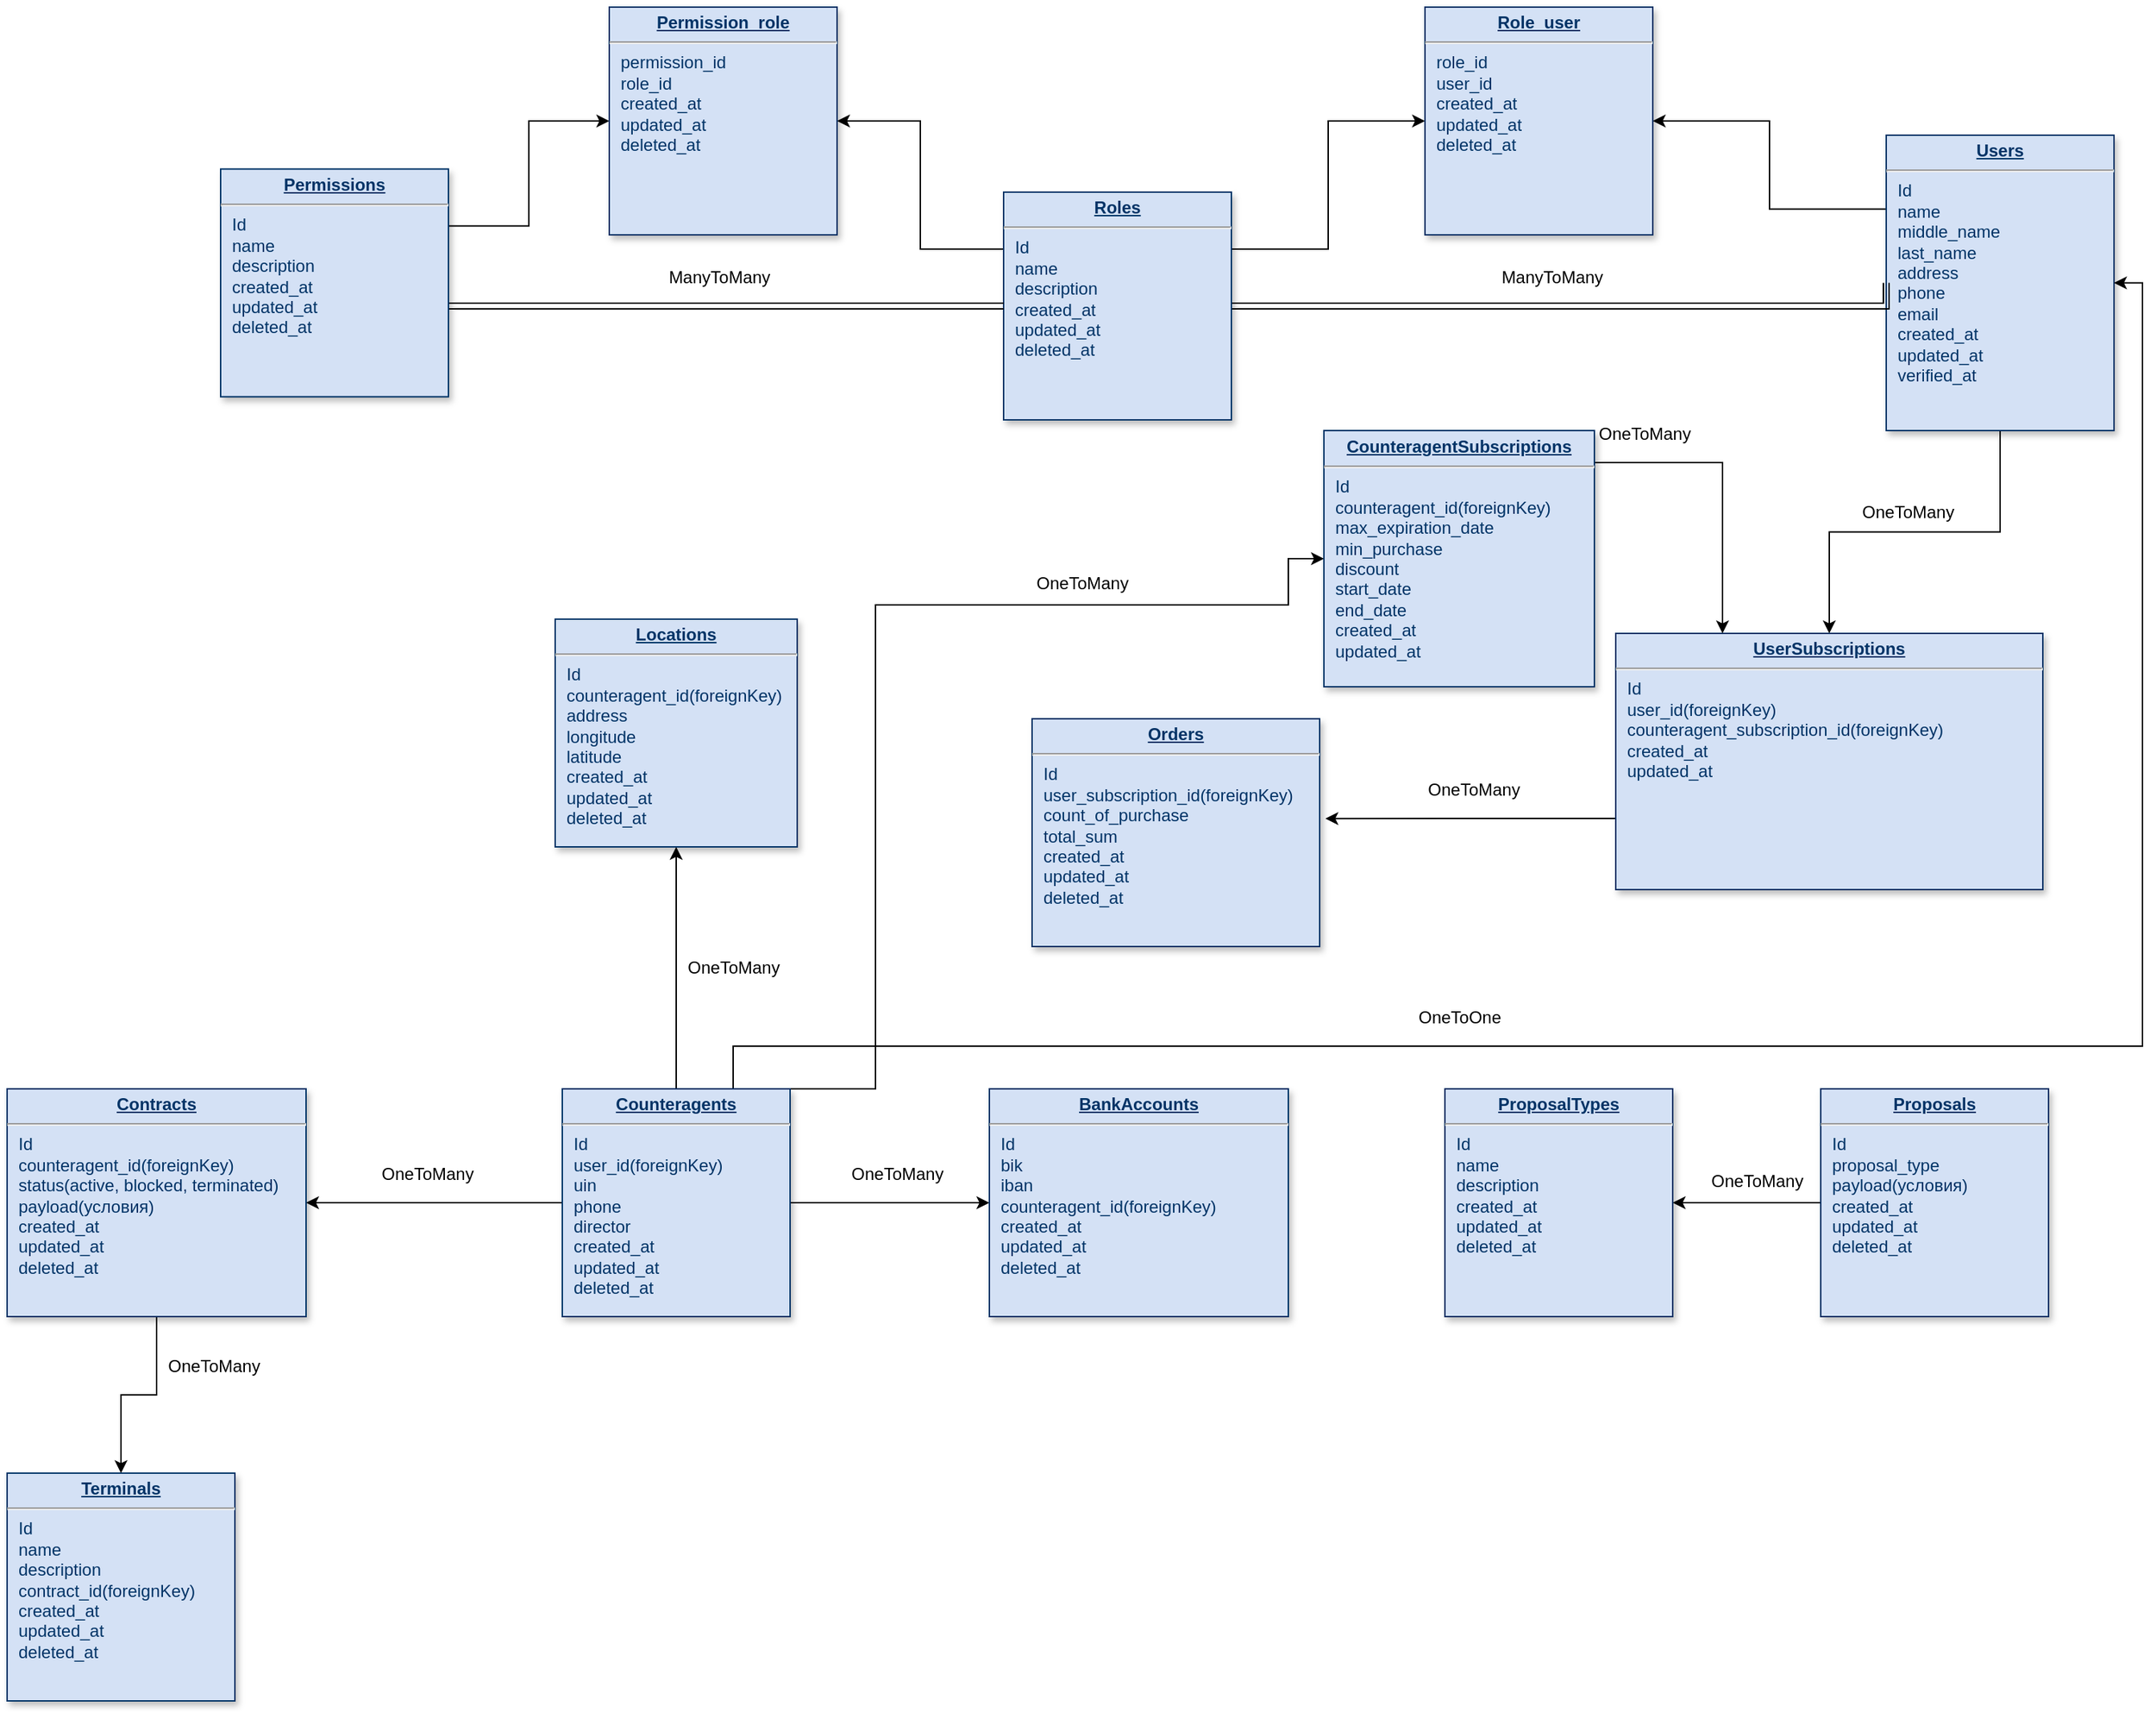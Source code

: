 <mxfile version="20.1.1" type="github">
  <diagram name="Page-1" id="efa7a0a1-bf9b-a30e-e6df-94a7791c09e9">
    <mxGraphModel dx="3150" dy="2214" grid="1" gridSize="10" guides="1" tooltips="1" connect="1" arrows="1" fold="1" page="1" pageScale="1" pageWidth="826" pageHeight="1169" background="none" math="0" shadow="0">
      <root>
        <mxCell id="0" />
        <mxCell id="1" parent="0" />
        <mxCell id="tNvCm1dd8mUVc5P_MHTu-158" style="edgeStyle=orthogonalEdgeStyle;rounded=0;orthogonalLoop=1;jettySize=auto;html=1;exitX=0;exitY=0.25;exitDx=0;exitDy=0;entryX=1;entryY=0.5;entryDx=0;entryDy=0;" edge="1" parent="1" source="20" target="tNvCm1dd8mUVc5P_MHTu-146">
          <mxGeometry relative="1" as="geometry" />
        </mxCell>
        <mxCell id="tNvCm1dd8mUVc5P_MHTu-174" style="edgeStyle=orthogonalEdgeStyle;rounded=0;orthogonalLoop=1;jettySize=auto;html=1;entryX=0.5;entryY=0;entryDx=0;entryDy=0;" edge="1" parent="1" source="20" target="tNvCm1dd8mUVc5P_MHTu-120">
          <mxGeometry relative="1" as="geometry" />
        </mxCell>
        <mxCell id="20" value="&lt;p style=&quot;margin: 0px; margin-top: 4px; text-align: center; text-decoration: underline;&quot;&gt;&lt;b&gt;Users&lt;/b&gt;&lt;/p&gt;&lt;hr&gt;&lt;p style=&quot;margin: 0px; margin-left: 8px;&quot;&gt;Id&lt;/p&gt;&lt;p style=&quot;margin: 0px; margin-left: 8px;&quot;&gt;name&lt;/p&gt;&lt;p style=&quot;margin: 0px; margin-left: 8px;&quot;&gt;middle_name&lt;/p&gt;&lt;p style=&quot;margin: 0px; margin-left: 8px;&quot;&gt;last_name&lt;/p&gt;&lt;p style=&quot;margin: 0px; margin-left: 8px;&quot;&gt;address&lt;/p&gt;&lt;p style=&quot;margin: 0px; margin-left: 8px;&quot;&gt;phone&lt;/p&gt;&lt;p style=&quot;margin: 0px; margin-left: 8px;&quot;&gt;email&lt;/p&gt;&lt;p style=&quot;margin: 0px; margin-left: 8px;&quot;&gt;created_at&lt;/p&gt;&lt;p style=&quot;margin: 0px; margin-left: 8px;&quot;&gt;updated_at&lt;/p&gt;&lt;p style=&quot;margin: 0px; margin-left: 8px;&quot;&gt;verified_at&lt;/p&gt;" style="verticalAlign=top;align=left;overflow=fill;fontSize=12;fontFamily=Helvetica;html=1;strokeColor=#003366;shadow=1;fillColor=#D4E1F5;fontColor=#003366" parent="1" vertex="1">
          <mxGeometry x="1150" y="-50" width="160" height="207.5" as="geometry" />
        </mxCell>
        <mxCell id="tNvCm1dd8mUVc5P_MHTu-155" style="edgeStyle=orthogonalEdgeStyle;rounded=0;orthogonalLoop=1;jettySize=auto;html=1;entryX=0;entryY=0.5;entryDx=0;entryDy=0;shape=link;" edge="1" parent="1" source="21" target="20">
          <mxGeometry relative="1" as="geometry">
            <Array as="points">
              <mxPoint x="1150" y="70" />
            </Array>
          </mxGeometry>
        </mxCell>
        <mxCell id="tNvCm1dd8mUVc5P_MHTu-157" style="edgeStyle=orthogonalEdgeStyle;rounded=0;orthogonalLoop=1;jettySize=auto;html=1;exitX=1;exitY=0.25;exitDx=0;exitDy=0;entryX=0;entryY=0.5;entryDx=0;entryDy=0;" edge="1" parent="1" source="21" target="tNvCm1dd8mUVc5P_MHTu-146">
          <mxGeometry relative="1" as="geometry" />
        </mxCell>
        <mxCell id="tNvCm1dd8mUVc5P_MHTu-161" style="edgeStyle=orthogonalEdgeStyle;rounded=0;orthogonalLoop=1;jettySize=auto;html=1;exitX=0;exitY=0.25;exitDx=0;exitDy=0;entryX=1;entryY=0.5;entryDx=0;entryDy=0;" edge="1" parent="1" source="21" target="tNvCm1dd8mUVc5P_MHTu-147">
          <mxGeometry relative="1" as="geometry" />
        </mxCell>
        <mxCell id="21" value="&lt;p style=&quot;margin: 0px; margin-top: 4px; text-align: center; text-decoration: underline;&quot;&gt;&lt;b&gt;Roles&lt;/b&gt;&lt;/p&gt;&lt;hr&gt;&lt;p style=&quot;margin: 0px; margin-left: 8px;&quot;&gt;Id&lt;/p&gt;&lt;p style=&quot;margin: 0px; margin-left: 8px;&quot;&gt;name&lt;/p&gt;&lt;p style=&quot;margin: 0px; margin-left: 8px;&quot;&gt;description&lt;/p&gt;&lt;p style=&quot;margin: 0px; margin-left: 8px;&quot;&gt;created_at&lt;/p&gt;&lt;p style=&quot;margin: 0px; margin-left: 8px;&quot;&gt;updated_at&lt;/p&gt;&lt;p style=&quot;margin: 0px; margin-left: 8px;&quot;&gt;deleted_at&lt;/p&gt;" style="verticalAlign=top;align=left;overflow=fill;fontSize=12;fontFamily=Helvetica;html=1;strokeColor=#003366;shadow=1;fillColor=#D4E1F5;fontColor=#003366" parent="1" vertex="1">
          <mxGeometry x="530" y="-10.0" width="160" height="160" as="geometry" />
        </mxCell>
        <mxCell id="tNvCm1dd8mUVc5P_MHTu-159" style="edgeStyle=orthogonalEdgeStyle;shape=link;rounded=0;orthogonalLoop=1;jettySize=auto;html=1;entryX=0;entryY=0.5;entryDx=0;entryDy=0;" edge="1" parent="1" source="tNvCm1dd8mUVc5P_MHTu-114" target="21">
          <mxGeometry relative="1" as="geometry">
            <Array as="points">
              <mxPoint x="500" y="70" />
            </Array>
          </mxGeometry>
        </mxCell>
        <mxCell id="tNvCm1dd8mUVc5P_MHTu-160" style="edgeStyle=orthogonalEdgeStyle;rounded=0;orthogonalLoop=1;jettySize=auto;html=1;exitX=1;exitY=0.25;exitDx=0;exitDy=0;entryX=0;entryY=0.5;entryDx=0;entryDy=0;" edge="1" parent="1" source="tNvCm1dd8mUVc5P_MHTu-114" target="tNvCm1dd8mUVc5P_MHTu-147">
          <mxGeometry relative="1" as="geometry" />
        </mxCell>
        <mxCell id="tNvCm1dd8mUVc5P_MHTu-114" value="&lt;p style=&quot;margin: 0px; margin-top: 4px; text-align: center; text-decoration: underline;&quot;&gt;&lt;b&gt;Permissions&lt;/b&gt;&lt;/p&gt;&lt;hr&gt;&lt;p style=&quot;margin: 0px; margin-left: 8px;&quot;&gt;Id&lt;/p&gt;&lt;p style=&quot;margin: 0px; margin-left: 8px;&quot;&gt;name&lt;/p&gt;&lt;p style=&quot;margin: 0px; margin-left: 8px;&quot;&gt;description&lt;/p&gt;&lt;p style=&quot;margin: 0px; margin-left: 8px;&quot;&gt;created_at&lt;/p&gt;&lt;p style=&quot;margin: 0px; margin-left: 8px;&quot;&gt;updated_at&lt;/p&gt;&lt;p style=&quot;margin: 0px; margin-left: 8px;&quot;&gt;deleted_at&lt;/p&gt;" style="verticalAlign=top;align=left;overflow=fill;fontSize=12;fontFamily=Helvetica;html=1;strokeColor=#003366;shadow=1;fillColor=#D4E1F5;fontColor=#003366" vertex="1" parent="1">
          <mxGeometry x="-20" y="-26.25" width="160" height="160" as="geometry" />
        </mxCell>
        <mxCell id="tNvCm1dd8mUVc5P_MHTu-115" value="&lt;p style=&quot;margin: 0px; margin-top: 4px; text-align: center; text-decoration: underline;&quot;&gt;&lt;b&gt;Orders&lt;/b&gt;&lt;/p&gt;&lt;hr&gt;&lt;p style=&quot;margin: 0px; margin-left: 8px;&quot;&gt;Id&lt;/p&gt;&lt;p style=&quot;margin: 0px; margin-left: 8px;&quot;&gt;user_subscription_id(foreignKey)&lt;/p&gt;&lt;p style=&quot;margin: 0px; margin-left: 8px;&quot;&gt;count_of_purchase&lt;/p&gt;&lt;p style=&quot;margin: 0px; margin-left: 8px;&quot;&gt;total_sum&lt;/p&gt;&lt;p style=&quot;margin: 0px; margin-left: 8px;&quot;&gt;created_at&lt;/p&gt;&lt;p style=&quot;margin: 0px; margin-left: 8px;&quot;&gt;updated_at&lt;/p&gt;&lt;p style=&quot;margin: 0px; margin-left: 8px;&quot;&gt;deleted_at&lt;/p&gt;" style="verticalAlign=top;align=left;overflow=fill;fontSize=12;fontFamily=Helvetica;html=1;strokeColor=#003366;shadow=1;fillColor=#D4E1F5;fontColor=#003366" vertex="1" parent="1">
          <mxGeometry x="550" y="360" width="202" height="160" as="geometry" />
        </mxCell>
        <mxCell id="tNvCm1dd8mUVc5P_MHTu-168" style="edgeStyle=orthogonalEdgeStyle;rounded=0;orthogonalLoop=1;jettySize=auto;html=1;entryX=1;entryY=0.5;entryDx=0;entryDy=0;" edge="1" parent="1" source="tNvCm1dd8mUVc5P_MHTu-116" target="tNvCm1dd8mUVc5P_MHTu-117">
          <mxGeometry relative="1" as="geometry" />
        </mxCell>
        <mxCell id="tNvCm1dd8mUVc5P_MHTu-170" style="edgeStyle=orthogonalEdgeStyle;rounded=0;orthogonalLoop=1;jettySize=auto;html=1;exitX=1;exitY=0.5;exitDx=0;exitDy=0;entryX=0;entryY=0.5;entryDx=0;entryDy=0;" edge="1" parent="1" source="tNvCm1dd8mUVc5P_MHTu-116" target="tNvCm1dd8mUVc5P_MHTu-137">
          <mxGeometry relative="1" as="geometry" />
        </mxCell>
        <mxCell id="tNvCm1dd8mUVc5P_MHTu-176" style="edgeStyle=orthogonalEdgeStyle;rounded=0;orthogonalLoop=1;jettySize=auto;html=1;entryX=0.5;entryY=1;entryDx=0;entryDy=0;" edge="1" parent="1" source="tNvCm1dd8mUVc5P_MHTu-116" target="tNvCm1dd8mUVc5P_MHTu-124">
          <mxGeometry relative="1" as="geometry" />
        </mxCell>
        <mxCell id="tNvCm1dd8mUVc5P_MHTu-182" style="edgeStyle=orthogonalEdgeStyle;rounded=0;orthogonalLoop=1;jettySize=auto;html=1;exitX=0.75;exitY=0;exitDx=0;exitDy=0;entryX=1;entryY=0.5;entryDx=0;entryDy=0;" edge="1" parent="1" source="tNvCm1dd8mUVc5P_MHTu-116" target="20">
          <mxGeometry relative="1" as="geometry">
            <Array as="points">
              <mxPoint x="340" y="590" />
              <mxPoint x="1330" y="590" />
              <mxPoint x="1330" y="54" />
            </Array>
          </mxGeometry>
        </mxCell>
        <mxCell id="tNvCm1dd8mUVc5P_MHTu-185" style="edgeStyle=orthogonalEdgeStyle;rounded=0;orthogonalLoop=1;jettySize=auto;html=1;exitX=1;exitY=0;exitDx=0;exitDy=0;entryX=0;entryY=0.5;entryDx=0;entryDy=0;" edge="1" parent="1" source="tNvCm1dd8mUVc5P_MHTu-116" target="tNvCm1dd8mUVc5P_MHTu-121">
          <mxGeometry relative="1" as="geometry">
            <Array as="points">
              <mxPoint x="440" y="620" />
              <mxPoint x="440" y="280" />
              <mxPoint x="730" y="280" />
              <mxPoint x="730" y="248" />
            </Array>
          </mxGeometry>
        </mxCell>
        <mxCell id="tNvCm1dd8mUVc5P_MHTu-116" value="&lt;p style=&quot;margin: 0px; margin-top: 4px; text-align: center; text-decoration: underline;&quot;&gt;&lt;b&gt;Counteragents&lt;/b&gt;&lt;/p&gt;&lt;hr&gt;&lt;p style=&quot;margin: 0px; margin-left: 8px;&quot;&gt;Id&lt;/p&gt;&lt;p style=&quot;margin: 0px; margin-left: 8px;&quot;&gt;user_id(foreignKey)&lt;/p&gt;&lt;p style=&quot;margin: 0px; margin-left: 8px;&quot;&gt;uin&lt;/p&gt;&lt;p style=&quot;margin: 0px; margin-left: 8px;&quot;&gt;phone&lt;/p&gt;&lt;p style=&quot;margin: 0px; margin-left: 8px;&quot;&gt;director&lt;/p&gt;&lt;p style=&quot;margin: 0px; margin-left: 8px;&quot;&gt;created_at&lt;/p&gt;&lt;p style=&quot;margin: 0px; margin-left: 8px;&quot;&gt;updated_at&lt;/p&gt;&lt;p style=&quot;margin: 0px; margin-left: 8px;&quot;&gt;deleted_at&lt;/p&gt;" style="verticalAlign=top;align=left;overflow=fill;fontSize=12;fontFamily=Helvetica;html=1;strokeColor=#003366;shadow=1;fillColor=#D4E1F5;fontColor=#003366" vertex="1" parent="1">
          <mxGeometry x="220" y="620.0" width="160" height="160" as="geometry" />
        </mxCell>
        <mxCell id="tNvCm1dd8mUVc5P_MHTu-172" style="edgeStyle=orthogonalEdgeStyle;rounded=0;orthogonalLoop=1;jettySize=auto;html=1;" edge="1" parent="1" source="tNvCm1dd8mUVc5P_MHTu-117" target="tNvCm1dd8mUVc5P_MHTu-123">
          <mxGeometry relative="1" as="geometry" />
        </mxCell>
        <mxCell id="tNvCm1dd8mUVc5P_MHTu-117" value="&lt;p style=&quot;margin: 0px; margin-top: 4px; text-align: center; text-decoration: underline;&quot;&gt;&lt;b&gt;Contracts&lt;/b&gt;&lt;/p&gt;&lt;hr&gt;&lt;p style=&quot;margin: 0px; margin-left: 8px;&quot;&gt;Id&lt;/p&gt;&lt;p style=&quot;margin: 0px; margin-left: 8px;&quot;&gt;counteragent_id(foreignKey)&lt;/p&gt;&lt;p style=&quot;margin: 0px; margin-left: 8px;&quot;&gt;status(active, blocked, terminated)&lt;/p&gt;&lt;p style=&quot;margin: 0px; margin-left: 8px;&quot;&gt;payload(условия)&lt;/p&gt;&lt;p style=&quot;margin: 0px; margin-left: 8px;&quot;&gt;created_at&lt;/p&gt;&lt;p style=&quot;margin: 0px; margin-left: 8px;&quot;&gt;updated_at&lt;/p&gt;&lt;p style=&quot;margin: 0px; margin-left: 8px;&quot;&gt;deleted_at&lt;/p&gt;" style="verticalAlign=top;align=left;overflow=fill;fontSize=12;fontFamily=Helvetica;html=1;strokeColor=#003366;shadow=1;fillColor=#D4E1F5;fontColor=#003366" vertex="1" parent="1">
          <mxGeometry x="-170" y="620" width="210" height="160" as="geometry" />
        </mxCell>
        <mxCell id="tNvCm1dd8mUVc5P_MHTu-166" style="edgeStyle=orthogonalEdgeStyle;rounded=0;orthogonalLoop=1;jettySize=auto;html=1;entryX=1;entryY=0.5;entryDx=0;entryDy=0;" edge="1" parent="1" source="tNvCm1dd8mUVc5P_MHTu-118" target="tNvCm1dd8mUVc5P_MHTu-119">
          <mxGeometry relative="1" as="geometry" />
        </mxCell>
        <mxCell id="tNvCm1dd8mUVc5P_MHTu-118" value="&lt;p style=&quot;margin: 0px; margin-top: 4px; text-align: center; text-decoration: underline;&quot;&gt;&lt;b&gt;Proposals&lt;/b&gt;&lt;/p&gt;&lt;hr&gt;&lt;p style=&quot;margin: 0px; margin-left: 8px;&quot;&gt;Id&lt;/p&gt;&lt;p style=&quot;margin: 0px; margin-left: 8px;&quot;&gt;proposal_type&lt;/p&gt;&lt;p style=&quot;margin: 0px; margin-left: 8px;&quot;&gt;payload(условия)&lt;/p&gt;&lt;p style=&quot;margin: 0px; margin-left: 8px;&quot;&gt;created_at&lt;/p&gt;&lt;p style=&quot;margin: 0px; margin-left: 8px;&quot;&gt;updated_at&lt;/p&gt;&lt;p style=&quot;margin: 0px; margin-left: 8px;&quot;&gt;deleted_at&lt;/p&gt;" style="verticalAlign=top;align=left;overflow=fill;fontSize=12;fontFamily=Helvetica;html=1;strokeColor=#003366;shadow=1;fillColor=#D4E1F5;fontColor=#003366" vertex="1" parent="1">
          <mxGeometry x="1104" y="620.0" width="160" height="160" as="geometry" />
        </mxCell>
        <mxCell id="tNvCm1dd8mUVc5P_MHTu-119" value="&lt;p style=&quot;margin: 0px; margin-top: 4px; text-align: center; text-decoration: underline;&quot;&gt;&lt;b&gt;ProposalTypes&lt;/b&gt;&lt;/p&gt;&lt;hr&gt;&lt;p style=&quot;margin: 0px; margin-left: 8px;&quot;&gt;Id&lt;/p&gt;&lt;p style=&quot;margin: 0px; margin-left: 8px;&quot;&gt;name&lt;/p&gt;&lt;p style=&quot;margin: 0px; margin-left: 8px;&quot;&gt;description&lt;/p&gt;&lt;p style=&quot;margin: 0px; margin-left: 8px;&quot;&gt;created_at&lt;/p&gt;&lt;p style=&quot;margin: 0px; margin-left: 8px;&quot;&gt;updated_at&lt;/p&gt;&lt;p style=&quot;margin: 0px; margin-left: 8px;&quot;&gt;deleted_at&lt;/p&gt;" style="verticalAlign=top;align=left;overflow=fill;fontSize=12;fontFamily=Helvetica;html=1;strokeColor=#003366;shadow=1;fillColor=#D4E1F5;fontColor=#003366" vertex="1" parent="1">
          <mxGeometry x="840" y="620.0" width="160" height="160" as="geometry" />
        </mxCell>
        <mxCell id="tNvCm1dd8mUVc5P_MHTu-178" style="edgeStyle=orthogonalEdgeStyle;rounded=0;orthogonalLoop=1;jettySize=auto;html=1;entryX=1.02;entryY=0.438;entryDx=0;entryDy=0;entryPerimeter=0;" edge="1" parent="1" source="tNvCm1dd8mUVc5P_MHTu-120" target="tNvCm1dd8mUVc5P_MHTu-115">
          <mxGeometry relative="1" as="geometry">
            <Array as="points">
              <mxPoint x="880" y="430" />
              <mxPoint x="880" y="430" />
            </Array>
          </mxGeometry>
        </mxCell>
        <mxCell id="tNvCm1dd8mUVc5P_MHTu-120" value="&lt;p style=&quot;margin: 0px; margin-top: 4px; text-align: center; text-decoration: underline;&quot;&gt;&lt;b&gt;UserSubscriptions&lt;/b&gt;&lt;/p&gt;&lt;hr&gt;&lt;p style=&quot;margin: 0px; margin-left: 8px;&quot;&gt;Id&lt;/p&gt;&lt;p style=&quot;margin: 0px; margin-left: 8px;&quot;&gt;user_id(foreignKey)&lt;/p&gt;&lt;p style=&quot;margin: 0px; margin-left: 8px;&quot;&gt;counteragent_subscription_id(foreignKey)&lt;/p&gt;&lt;p style=&quot;margin: 0px; margin-left: 8px;&quot;&gt;created_at&lt;/p&gt;&lt;p style=&quot;margin: 0px; margin-left: 8px;&quot;&gt;updated_at&lt;/p&gt;" style="verticalAlign=top;align=left;overflow=fill;fontSize=12;fontFamily=Helvetica;html=1;strokeColor=#003366;shadow=1;fillColor=#D4E1F5;fontColor=#003366" vertex="1" parent="1">
          <mxGeometry x="960" y="300" width="300" height="180" as="geometry" />
        </mxCell>
        <mxCell id="tNvCm1dd8mUVc5P_MHTu-179" style="edgeStyle=orthogonalEdgeStyle;rounded=0;orthogonalLoop=1;jettySize=auto;html=1;entryX=0.25;entryY=0;entryDx=0;entryDy=0;" edge="1" parent="1" source="tNvCm1dd8mUVc5P_MHTu-121" target="tNvCm1dd8mUVc5P_MHTu-120">
          <mxGeometry relative="1" as="geometry">
            <Array as="points">
              <mxPoint x="1035" y="180" />
            </Array>
          </mxGeometry>
        </mxCell>
        <mxCell id="tNvCm1dd8mUVc5P_MHTu-121" value="&lt;p style=&quot;margin: 0px; margin-top: 4px; text-align: center; text-decoration: underline;&quot;&gt;&lt;b&gt;CounteragentSubscriptions&lt;/b&gt;&lt;/p&gt;&lt;hr&gt;&lt;p style=&quot;margin: 0px; margin-left: 8px;&quot;&gt;Id&lt;/p&gt;&lt;p style=&quot;margin: 0px; margin-left: 8px;&quot;&gt;counteragent_id(foreignKey)&lt;/p&gt;&lt;p style=&quot;margin: 0px; margin-left: 8px;&quot;&gt;max_expiration_date&lt;/p&gt;&lt;p style=&quot;margin: 0px; margin-left: 8px;&quot;&gt;min_purchase&lt;/p&gt;&lt;p style=&quot;margin: 0px; margin-left: 8px;&quot;&gt;discount&lt;/p&gt;&lt;p style=&quot;margin: 0px; margin-left: 8px;&quot;&gt;start_date&lt;br&gt;&lt;/p&gt;&lt;p style=&quot;margin: 0px; margin-left: 8px;&quot;&gt;end_date&lt;br&gt;&lt;/p&gt;&lt;p style=&quot;margin: 0px; margin-left: 8px;&quot;&gt;created_at&lt;/p&gt;&lt;p style=&quot;margin: 0px; margin-left: 8px;&quot;&gt;updated_at&lt;/p&gt;" style="verticalAlign=top;align=left;overflow=fill;fontSize=12;fontFamily=Helvetica;html=1;strokeColor=#003366;shadow=1;fillColor=#D4E1F5;fontColor=#003366" vertex="1" parent="1">
          <mxGeometry x="755" y="157.5" width="190" height="180" as="geometry" />
        </mxCell>
        <mxCell id="tNvCm1dd8mUVc5P_MHTu-123" value="&lt;p style=&quot;margin: 0px; margin-top: 4px; text-align: center; text-decoration: underline;&quot;&gt;&lt;b&gt;Terminals&lt;/b&gt;&lt;/p&gt;&lt;hr&gt;&lt;p style=&quot;margin: 0px; margin-left: 8px;&quot;&gt;Id&lt;/p&gt;&lt;p style=&quot;margin: 0px; margin-left: 8px;&quot;&gt;name&lt;/p&gt;&lt;p style=&quot;margin: 0px; margin-left: 8px;&quot;&gt;description&lt;/p&gt;&lt;p style=&quot;margin: 0px; margin-left: 8px;&quot;&gt;contract_id(foreignKey)&lt;/p&gt;&lt;p style=&quot;margin: 0px; margin-left: 8px;&quot;&gt;created_at&lt;/p&gt;&lt;p style=&quot;margin: 0px; margin-left: 8px;&quot;&gt;updated_at&lt;/p&gt;&lt;p style=&quot;margin: 0px; margin-left: 8px;&quot;&gt;deleted_at&lt;/p&gt;" style="verticalAlign=top;align=left;overflow=fill;fontSize=12;fontFamily=Helvetica;html=1;strokeColor=#003366;shadow=1;fillColor=#D4E1F5;fontColor=#003366" vertex="1" parent="1">
          <mxGeometry x="-170" y="890" width="160" height="160" as="geometry" />
        </mxCell>
        <mxCell id="tNvCm1dd8mUVc5P_MHTu-124" value="&lt;p style=&quot;margin: 0px; margin-top: 4px; text-align: center; text-decoration: underline;&quot;&gt;&lt;b&gt;Locations&lt;/b&gt;&lt;/p&gt;&lt;hr&gt;&lt;p style=&quot;margin: 0px; margin-left: 8px;&quot;&gt;Id&lt;/p&gt;&lt;p style=&quot;margin: 0px; margin-left: 8px;&quot;&gt;counteragent_id(foreignKey)&lt;/p&gt;&lt;p style=&quot;margin: 0px; margin-left: 8px;&quot;&gt;address&lt;/p&gt;&lt;p style=&quot;margin: 0px; margin-left: 8px;&quot;&gt;longitude&lt;/p&gt;&lt;p style=&quot;margin: 0px; margin-left: 8px;&quot;&gt;latitude&lt;/p&gt;&lt;p style=&quot;margin: 0px; margin-left: 8px;&quot;&gt;created_at&lt;/p&gt;&lt;p style=&quot;margin: 0px; margin-left: 8px;&quot;&gt;updated_at&lt;/p&gt;&lt;p style=&quot;margin: 0px; margin-left: 8px;&quot;&gt;deleted_at&lt;/p&gt;" style="verticalAlign=top;align=left;overflow=fill;fontSize=12;fontFamily=Helvetica;html=1;strokeColor=#003366;shadow=1;fillColor=#D4E1F5;fontColor=#003366" vertex="1" parent="1">
          <mxGeometry x="215" y="290" width="170" height="160" as="geometry" />
        </mxCell>
        <mxCell id="tNvCm1dd8mUVc5P_MHTu-137" value="&lt;p style=&quot;margin: 0px; margin-top: 4px; text-align: center; text-decoration: underline;&quot;&gt;&lt;b&gt;BankAccounts&lt;/b&gt;&lt;/p&gt;&lt;hr&gt;&lt;p style=&quot;margin: 0px; margin-left: 8px;&quot;&gt;Id&lt;/p&gt;&lt;p style=&quot;margin: 0px; margin-left: 8px;&quot;&gt;bik&lt;/p&gt;&lt;p style=&quot;margin: 0px; margin-left: 8px;&quot;&gt;iban&lt;/p&gt;&lt;p style=&quot;margin: 0px; margin-left: 8px;&quot;&gt;counteragent_id(foreignKey)&lt;/p&gt;&lt;p style=&quot;margin: 0px; margin-left: 8px;&quot;&gt;created_at&lt;/p&gt;&lt;p style=&quot;margin: 0px; margin-left: 8px;&quot;&gt;updated_at&lt;/p&gt;&lt;p style=&quot;margin: 0px; margin-left: 8px;&quot;&gt;deleted_at&lt;/p&gt;" style="verticalAlign=top;align=left;overflow=fill;fontSize=12;fontFamily=Helvetica;html=1;strokeColor=#003366;shadow=1;fillColor=#D4E1F5;fontColor=#003366" vertex="1" parent="1">
          <mxGeometry x="520" y="620" width="210" height="160" as="geometry" />
        </mxCell>
        <mxCell id="tNvCm1dd8mUVc5P_MHTu-146" value="&lt;p style=&quot;margin: 0px; margin-top: 4px; text-align: center; text-decoration: underline;&quot;&gt;&lt;b&gt;Role_user&lt;/b&gt;&lt;/p&gt;&lt;hr&gt;&lt;p style=&quot;margin: 0px; margin-left: 8px;&quot;&gt;role_id&lt;/p&gt;&lt;p style=&quot;margin: 0px; margin-left: 8px;&quot;&gt;user_id&lt;/p&gt;&lt;p style=&quot;margin: 0px; margin-left: 8px;&quot;&gt;created_at&lt;/p&gt;&lt;p style=&quot;margin: 0px; margin-left: 8px;&quot;&gt;updated_at&lt;/p&gt;&lt;p style=&quot;margin: 0px; margin-left: 8px;&quot;&gt;deleted_at&lt;/p&gt;" style="verticalAlign=top;align=left;overflow=fill;fontSize=12;fontFamily=Helvetica;html=1;strokeColor=#003366;shadow=1;fillColor=#D4E1F5;fontColor=#003366" vertex="1" parent="1">
          <mxGeometry x="826" y="-140.0" width="160" height="160" as="geometry" />
        </mxCell>
        <mxCell id="tNvCm1dd8mUVc5P_MHTu-147" value="&lt;p style=&quot;margin: 0px; margin-top: 4px; text-align: center; text-decoration: underline;&quot;&gt;&lt;b&gt;Permission_role&lt;/b&gt;&lt;/p&gt;&lt;hr&gt;&lt;p style=&quot;margin: 0px; margin-left: 8px;&quot;&gt;permission_id&lt;/p&gt;&lt;p style=&quot;margin: 0px; margin-left: 8px;&quot;&gt;role_id&lt;/p&gt;&lt;p style=&quot;margin: 0px; margin-left: 8px;&quot;&gt;created_at&lt;/p&gt;&lt;p style=&quot;margin: 0px; margin-left: 8px;&quot;&gt;updated_at&lt;/p&gt;&lt;p style=&quot;margin: 0px; margin-left: 8px;&quot;&gt;deleted_at&lt;/p&gt;" style="verticalAlign=top;align=left;overflow=fill;fontSize=12;fontFamily=Helvetica;html=1;strokeColor=#003366;shadow=1;fillColor=#D4E1F5;fontColor=#003366" vertex="1" parent="1">
          <mxGeometry x="253" y="-140.0" width="160" height="160" as="geometry" />
        </mxCell>
        <mxCell id="tNvCm1dd8mUVc5P_MHTu-162" value="ManyToMany" style="text;html=1;align=center;verticalAlign=middle;resizable=0;points=[];autosize=1;strokeColor=none;fillColor=none;" vertex="1" parent="1">
          <mxGeometry x="285" y="35" width="90" height="30" as="geometry" />
        </mxCell>
        <mxCell id="tNvCm1dd8mUVc5P_MHTu-163" value="ManyToMany" style="text;html=1;align=center;verticalAlign=middle;resizable=0;points=[];autosize=1;strokeColor=none;fillColor=none;" vertex="1" parent="1">
          <mxGeometry x="870" y="35" width="90" height="30" as="geometry" />
        </mxCell>
        <mxCell id="tNvCm1dd8mUVc5P_MHTu-167" value="OneToMany" style="text;html=1;align=center;verticalAlign=middle;resizable=0;points=[];autosize=1;strokeColor=none;fillColor=none;" vertex="1" parent="1">
          <mxGeometry x="1014" y="670" width="90" height="30" as="geometry" />
        </mxCell>
        <mxCell id="tNvCm1dd8mUVc5P_MHTu-169" value="OneToMany" style="text;html=1;align=center;verticalAlign=middle;resizable=0;points=[];autosize=1;strokeColor=none;fillColor=none;" vertex="1" parent="1">
          <mxGeometry x="80" y="665" width="90" height="30" as="geometry" />
        </mxCell>
        <mxCell id="tNvCm1dd8mUVc5P_MHTu-171" value="OneToMany" style="text;html=1;align=center;verticalAlign=middle;resizable=0;points=[];autosize=1;strokeColor=none;fillColor=none;" vertex="1" parent="1">
          <mxGeometry x="410" y="665" width="90" height="30" as="geometry" />
        </mxCell>
        <mxCell id="tNvCm1dd8mUVc5P_MHTu-173" value="OneToMany" style="text;html=1;align=center;verticalAlign=middle;resizable=0;points=[];autosize=1;strokeColor=none;fillColor=none;" vertex="1" parent="1">
          <mxGeometry x="-70" y="800" width="90" height="30" as="geometry" />
        </mxCell>
        <mxCell id="tNvCm1dd8mUVc5P_MHTu-175" value="OneToMany" style="text;html=1;align=center;verticalAlign=middle;resizable=0;points=[];autosize=1;strokeColor=none;fillColor=none;" vertex="1" parent="1">
          <mxGeometry x="1120" y="200" width="90" height="30" as="geometry" />
        </mxCell>
        <mxCell id="tNvCm1dd8mUVc5P_MHTu-177" value="OneToMany" style="text;html=1;align=center;verticalAlign=middle;resizable=0;points=[];autosize=1;strokeColor=none;fillColor=none;" vertex="1" parent="1">
          <mxGeometry x="295" y="520" width="90" height="30" as="geometry" />
        </mxCell>
        <mxCell id="tNvCm1dd8mUVc5P_MHTu-183" value="OneToOne" style="text;html=1;align=center;verticalAlign=middle;resizable=0;points=[];autosize=1;strokeColor=none;fillColor=none;" vertex="1" parent="1">
          <mxGeometry x="810" y="555" width="80" height="30" as="geometry" />
        </mxCell>
        <mxCell id="tNvCm1dd8mUVc5P_MHTu-184" value="OneToMany" style="text;html=1;align=center;verticalAlign=middle;resizable=0;points=[];autosize=1;strokeColor=none;fillColor=none;" vertex="1" parent="1">
          <mxGeometry x="935" y="145" width="90" height="30" as="geometry" />
        </mxCell>
        <mxCell id="tNvCm1dd8mUVc5P_MHTu-186" value="OneToMany" style="text;html=1;align=center;verticalAlign=middle;resizable=0;points=[];autosize=1;strokeColor=none;fillColor=none;" vertex="1" parent="1">
          <mxGeometry x="540" y="250" width="90" height="30" as="geometry" />
        </mxCell>
        <mxCell id="tNvCm1dd8mUVc5P_MHTu-187" value="OneToMany" style="text;html=1;align=center;verticalAlign=middle;resizable=0;points=[];autosize=1;strokeColor=none;fillColor=none;" vertex="1" parent="1">
          <mxGeometry x="815" y="395" width="90" height="30" as="geometry" />
        </mxCell>
      </root>
    </mxGraphModel>
  </diagram>
</mxfile>
